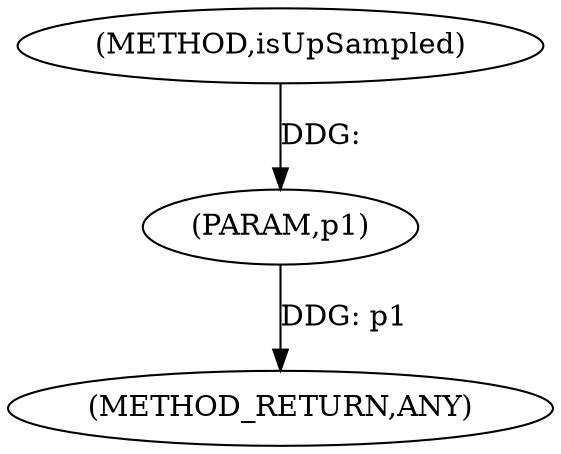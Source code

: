 digraph "isUpSampled" {  
"100030" [label = <(METHOD,isUpSampled)> ]
"100032" [label = <(METHOD_RETURN,ANY)> ]
"100031" [label = <(PARAM,p1)> ]
  "100031" -> "100032"  [ label = "DDG: p1"] 
  "100030" -> "100031"  [ label = "DDG: "] 
}
